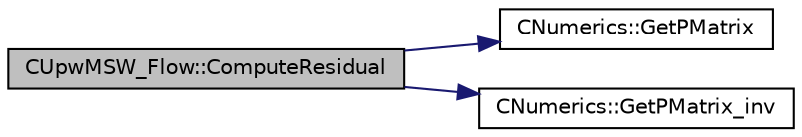 digraph "CUpwMSW_Flow::ComputeResidual"
{
  edge [fontname="Helvetica",fontsize="10",labelfontname="Helvetica",labelfontsize="10"];
  node [fontname="Helvetica",fontsize="10",shape=record];
  rankdir="LR";
  Node8 [label="CUpwMSW_Flow::ComputeResidual",height=0.2,width=0.4,color="black", fillcolor="grey75", style="filled", fontcolor="black"];
  Node8 -> Node9 [color="midnightblue",fontsize="10",style="solid",fontname="Helvetica"];
  Node9 [label="CNumerics::GetPMatrix",height=0.2,width=0.4,color="black", fillcolor="white", style="filled",URL="$class_c_numerics.html#a4c0be4ab3aa0dd899babe4c96d7a0c02",tooltip="Computation of the matrix P for a generic fluid model. "];
  Node8 -> Node10 [color="midnightblue",fontsize="10",style="solid",fontname="Helvetica"];
  Node10 [label="CNumerics::GetPMatrix_inv",height=0.2,width=0.4,color="black", fillcolor="white", style="filled",URL="$class_c_numerics.html#a04a93dceeb13c4738d6c9ce357575257",tooltip="Computation of the matrix P^{-1}, this matrix diagonalize the conservative Jacobians in the form $P^{..."];
}
